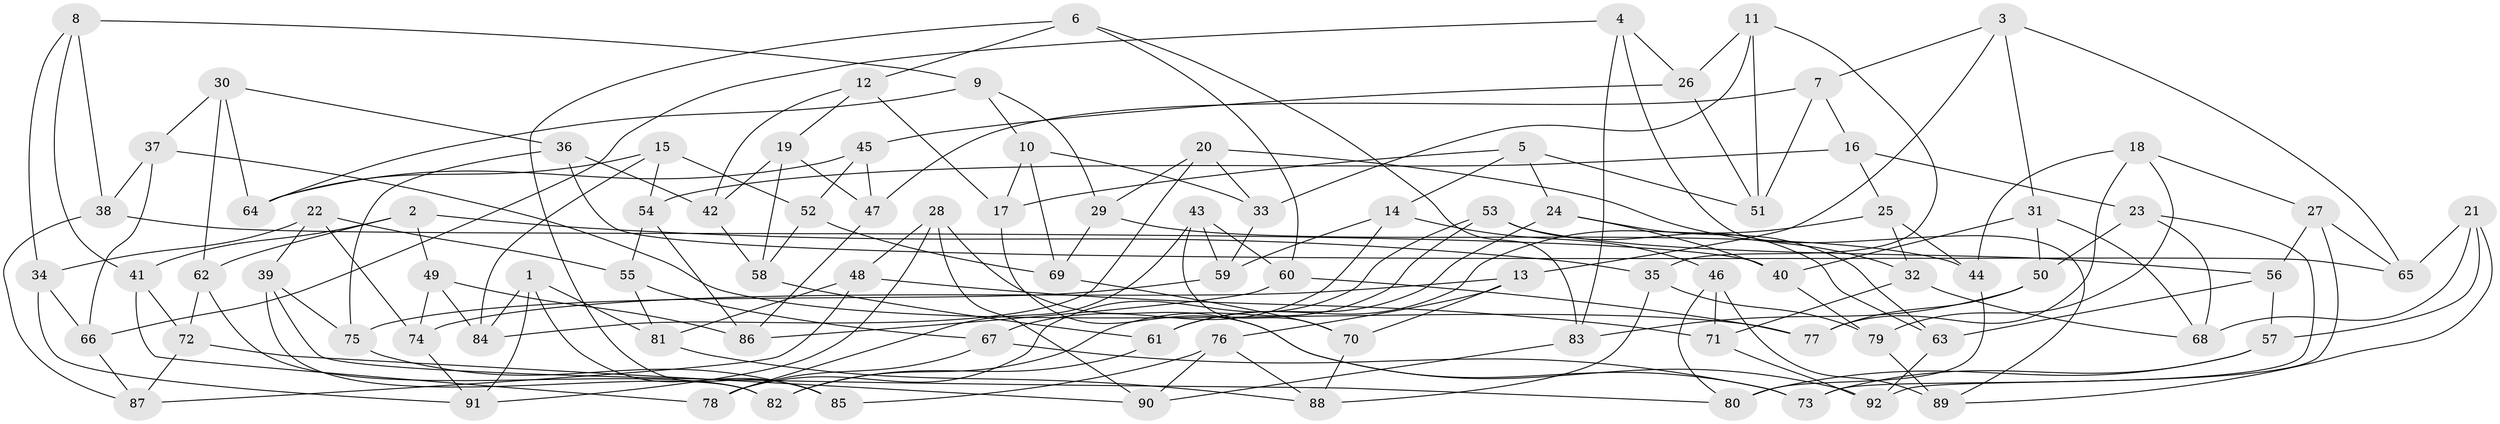 // coarse degree distribution, {6: 0.375, 4: 0.53125, 3: 0.03125, 5: 0.0625}
// Generated by graph-tools (version 1.1) at 2025/24/03/03/25 07:24:25]
// undirected, 92 vertices, 184 edges
graph export_dot {
graph [start="1"]
  node [color=gray90,style=filled];
  1;
  2;
  3;
  4;
  5;
  6;
  7;
  8;
  9;
  10;
  11;
  12;
  13;
  14;
  15;
  16;
  17;
  18;
  19;
  20;
  21;
  22;
  23;
  24;
  25;
  26;
  27;
  28;
  29;
  30;
  31;
  32;
  33;
  34;
  35;
  36;
  37;
  38;
  39;
  40;
  41;
  42;
  43;
  44;
  45;
  46;
  47;
  48;
  49;
  50;
  51;
  52;
  53;
  54;
  55;
  56;
  57;
  58;
  59;
  60;
  61;
  62;
  63;
  64;
  65;
  66;
  67;
  68;
  69;
  70;
  71;
  72;
  73;
  74;
  75;
  76;
  77;
  78;
  79;
  80;
  81;
  82;
  83;
  84;
  85;
  86;
  87;
  88;
  89;
  90;
  91;
  92;
  1 -- 81;
  1 -- 85;
  1 -- 84;
  1 -- 91;
  2 -- 62;
  2 -- 35;
  2 -- 49;
  2 -- 41;
  3 -- 13;
  3 -- 65;
  3 -- 31;
  3 -- 7;
  4 -- 89;
  4 -- 26;
  4 -- 83;
  4 -- 66;
  5 -- 24;
  5 -- 51;
  5 -- 17;
  5 -- 14;
  6 -- 12;
  6 -- 85;
  6 -- 60;
  6 -- 83;
  7 -- 47;
  7 -- 51;
  7 -- 16;
  8 -- 38;
  8 -- 34;
  8 -- 41;
  8 -- 9;
  9 -- 64;
  9 -- 10;
  9 -- 29;
  10 -- 69;
  10 -- 17;
  10 -- 33;
  11 -- 35;
  11 -- 51;
  11 -- 33;
  11 -- 26;
  12 -- 42;
  12 -- 19;
  12 -- 17;
  13 -- 70;
  13 -- 76;
  13 -- 74;
  14 -- 46;
  14 -- 67;
  14 -- 59;
  15 -- 84;
  15 -- 52;
  15 -- 54;
  15 -- 64;
  16 -- 54;
  16 -- 25;
  16 -- 23;
  17 -- 73;
  18 -- 79;
  18 -- 27;
  18 -- 44;
  18 -- 77;
  19 -- 58;
  19 -- 47;
  19 -- 42;
  20 -- 29;
  20 -- 33;
  20 -- 32;
  20 -- 84;
  21 -- 68;
  21 -- 57;
  21 -- 89;
  21 -- 65;
  22 -- 39;
  22 -- 55;
  22 -- 74;
  22 -- 34;
  23 -- 68;
  23 -- 73;
  23 -- 50;
  24 -- 61;
  24 -- 63;
  24 -- 40;
  25 -- 32;
  25 -- 44;
  25 -- 61;
  26 -- 51;
  26 -- 45;
  27 -- 56;
  27 -- 92;
  27 -- 65;
  28 -- 92;
  28 -- 91;
  28 -- 48;
  28 -- 90;
  29 -- 69;
  29 -- 44;
  30 -- 37;
  30 -- 64;
  30 -- 36;
  30 -- 62;
  31 -- 50;
  31 -- 68;
  31 -- 40;
  32 -- 71;
  32 -- 68;
  33 -- 59;
  34 -- 91;
  34 -- 66;
  35 -- 88;
  35 -- 79;
  36 -- 42;
  36 -- 65;
  36 -- 75;
  37 -- 66;
  37 -- 77;
  37 -- 38;
  38 -- 87;
  38 -- 40;
  39 -- 80;
  39 -- 75;
  39 -- 82;
  40 -- 79;
  41 -- 72;
  41 -- 78;
  42 -- 58;
  43 -- 60;
  43 -- 70;
  43 -- 59;
  43 -- 78;
  44 -- 80;
  45 -- 64;
  45 -- 52;
  45 -- 47;
  46 -- 80;
  46 -- 71;
  46 -- 89;
  47 -- 86;
  48 -- 87;
  48 -- 81;
  48 -- 71;
  49 -- 74;
  49 -- 86;
  49 -- 84;
  50 -- 83;
  50 -- 77;
  52 -- 69;
  52 -- 58;
  53 -- 78;
  53 -- 56;
  53 -- 63;
  53 -- 82;
  54 -- 55;
  54 -- 86;
  55 -- 67;
  55 -- 81;
  56 -- 57;
  56 -- 63;
  57 -- 73;
  57 -- 80;
  58 -- 61;
  59 -- 75;
  60 -- 86;
  60 -- 77;
  61 -- 82;
  62 -- 82;
  62 -- 72;
  63 -- 92;
  66 -- 87;
  67 -- 78;
  67 -- 73;
  69 -- 70;
  70 -- 88;
  71 -- 92;
  72 -- 90;
  72 -- 87;
  74 -- 91;
  75 -- 85;
  76 -- 90;
  76 -- 88;
  76 -- 85;
  79 -- 89;
  81 -- 88;
  83 -- 90;
}
